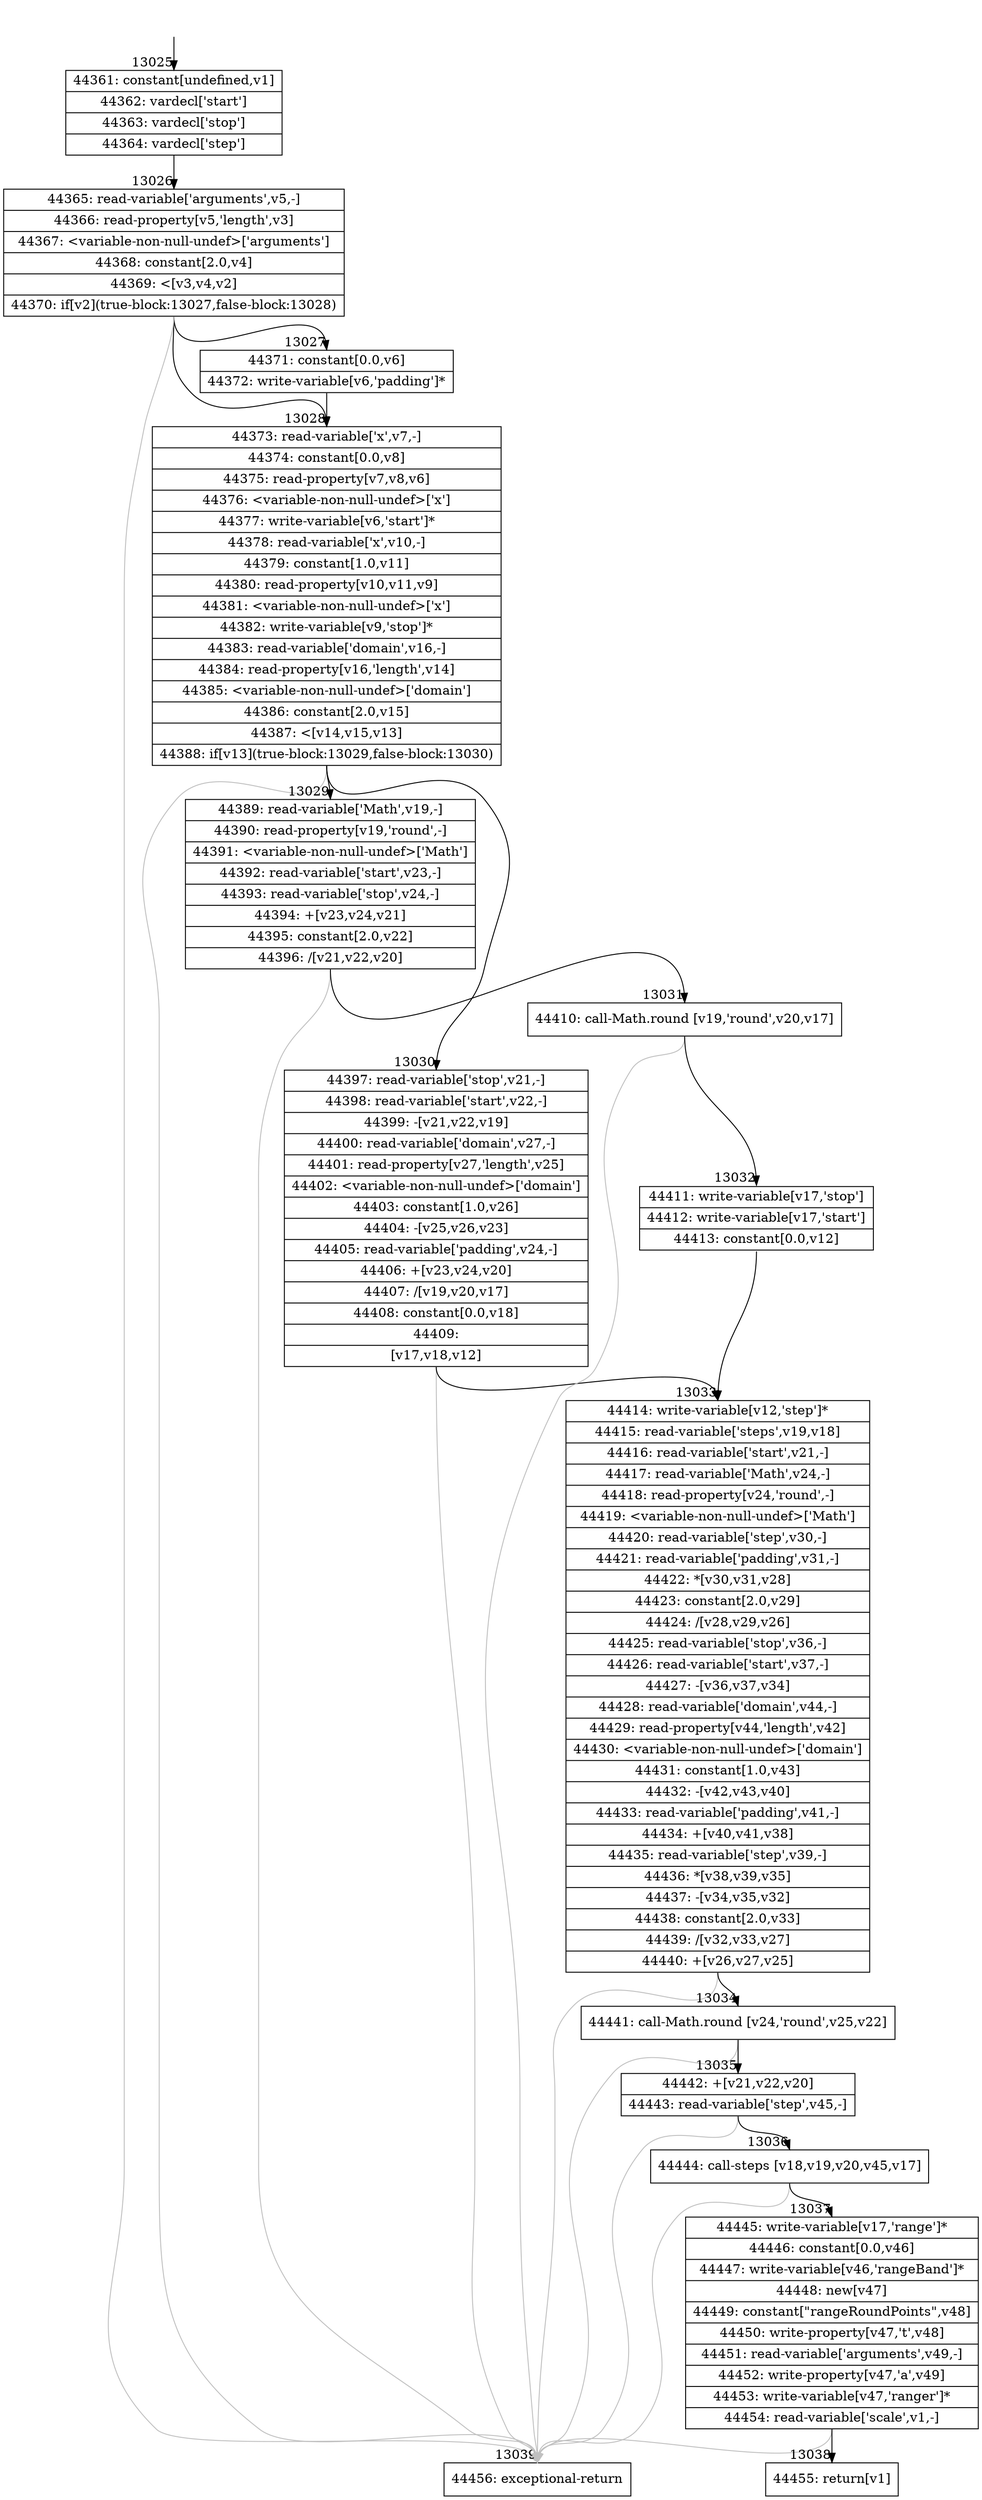 digraph {
rankdir="TD"
BB_entry1208[shape=none,label=""];
BB_entry1208 -> BB13025 [tailport=s, headport=n, headlabel="    13025"]
BB13025 [shape=record label="{44361: constant[undefined,v1]|44362: vardecl['start']|44363: vardecl['stop']|44364: vardecl['step']}" ] 
BB13025 -> BB13026 [tailport=s, headport=n, headlabel="      13026"]
BB13026 [shape=record label="{44365: read-variable['arguments',v5,-]|44366: read-property[v5,'length',v3]|44367: \<variable-non-null-undef\>['arguments']|44368: constant[2.0,v4]|44369: \<[v3,v4,v2]|44370: if[v2](true-block:13027,false-block:13028)}" ] 
BB13026 -> BB13027 [tailport=s, headport=n, headlabel="      13027"]
BB13026 -> BB13028 [tailport=s, headport=n, headlabel="      13028"]
BB13026 -> BB13039 [tailport=s, headport=n, color=gray, headlabel="      13039"]
BB13027 [shape=record label="{44371: constant[0.0,v6]|44372: write-variable[v6,'padding']*}" ] 
BB13027 -> BB13028 [tailport=s, headport=n]
BB13028 [shape=record label="{44373: read-variable['x',v7,-]|44374: constant[0.0,v8]|44375: read-property[v7,v8,v6]|44376: \<variable-non-null-undef\>['x']|44377: write-variable[v6,'start']*|44378: read-variable['x',v10,-]|44379: constant[1.0,v11]|44380: read-property[v10,v11,v9]|44381: \<variable-non-null-undef\>['x']|44382: write-variable[v9,'stop']*|44383: read-variable['domain',v16,-]|44384: read-property[v16,'length',v14]|44385: \<variable-non-null-undef\>['domain']|44386: constant[2.0,v15]|44387: \<[v14,v15,v13]|44388: if[v13](true-block:13029,false-block:13030)}" ] 
BB13028 -> BB13029 [tailport=s, headport=n, headlabel="      13029"]
BB13028 -> BB13030 [tailport=s, headport=n, headlabel="      13030"]
BB13028 -> BB13039 [tailport=s, headport=n, color=gray]
BB13029 [shape=record label="{44389: read-variable['Math',v19,-]|44390: read-property[v19,'round',-]|44391: \<variable-non-null-undef\>['Math']|44392: read-variable['start',v23,-]|44393: read-variable['stop',v24,-]|44394: +[v23,v24,v21]|44395: constant[2.0,v22]|44396: /[v21,v22,v20]}" ] 
BB13029 -> BB13031 [tailport=s, headport=n, headlabel="      13031"]
BB13029 -> BB13039 [tailport=s, headport=n, color=gray]
BB13030 [shape=record label="{44397: read-variable['stop',v21,-]|44398: read-variable['start',v22,-]|44399: -[v21,v22,v19]|44400: read-variable['domain',v27,-]|44401: read-property[v27,'length',v25]|44402: \<variable-non-null-undef\>['domain']|44403: constant[1.0,v26]|44404: -[v25,v26,v23]|44405: read-variable['padding',v24,-]|44406: +[v23,v24,v20]|44407: /[v19,v20,v17]|44408: constant[0.0,v18]|44409: |[v17,v18,v12]}" ] 
BB13030 -> BB13033 [tailport=s, headport=n, headlabel="      13033"]
BB13030 -> BB13039 [tailport=s, headport=n, color=gray]
BB13031 [shape=record label="{44410: call-Math.round [v19,'round',v20,v17]}" ] 
BB13031 -> BB13032 [tailport=s, headport=n, headlabel="      13032"]
BB13031 -> BB13039 [tailport=s, headport=n, color=gray]
BB13032 [shape=record label="{44411: write-variable[v17,'stop']|44412: write-variable[v17,'start']|44413: constant[0.0,v12]}" ] 
BB13032 -> BB13033 [tailport=s, headport=n]
BB13033 [shape=record label="{44414: write-variable[v12,'step']*|44415: read-variable['steps',v19,v18]|44416: read-variable['start',v21,-]|44417: read-variable['Math',v24,-]|44418: read-property[v24,'round',-]|44419: \<variable-non-null-undef\>['Math']|44420: read-variable['step',v30,-]|44421: read-variable['padding',v31,-]|44422: *[v30,v31,v28]|44423: constant[2.0,v29]|44424: /[v28,v29,v26]|44425: read-variable['stop',v36,-]|44426: read-variable['start',v37,-]|44427: -[v36,v37,v34]|44428: read-variable['domain',v44,-]|44429: read-property[v44,'length',v42]|44430: \<variable-non-null-undef\>['domain']|44431: constant[1.0,v43]|44432: -[v42,v43,v40]|44433: read-variable['padding',v41,-]|44434: +[v40,v41,v38]|44435: read-variable['step',v39,-]|44436: *[v38,v39,v35]|44437: -[v34,v35,v32]|44438: constant[2.0,v33]|44439: /[v32,v33,v27]|44440: +[v26,v27,v25]}" ] 
BB13033 -> BB13034 [tailport=s, headport=n, headlabel="      13034"]
BB13033 -> BB13039 [tailport=s, headport=n, color=gray]
BB13034 [shape=record label="{44441: call-Math.round [v24,'round',v25,v22]}" ] 
BB13034 -> BB13035 [tailport=s, headport=n, headlabel="      13035"]
BB13034 -> BB13039 [tailport=s, headport=n, color=gray]
BB13035 [shape=record label="{44442: +[v21,v22,v20]|44443: read-variable['step',v45,-]}" ] 
BB13035 -> BB13036 [tailport=s, headport=n, headlabel="      13036"]
BB13035 -> BB13039 [tailport=s, headport=n, color=gray]
BB13036 [shape=record label="{44444: call-steps [v18,v19,v20,v45,v17]}" ] 
BB13036 -> BB13037 [tailport=s, headport=n, headlabel="      13037"]
BB13036 -> BB13039 [tailport=s, headport=n, color=gray]
BB13037 [shape=record label="{44445: write-variable[v17,'range']*|44446: constant[0.0,v46]|44447: write-variable[v46,'rangeBand']*|44448: new[v47]|44449: constant[\"rangeRoundPoints\",v48]|44450: write-property[v47,'t',v48]|44451: read-variable['arguments',v49,-]|44452: write-property[v47,'a',v49]|44453: write-variable[v47,'ranger']*|44454: read-variable['scale',v1,-]}" ] 
BB13037 -> BB13038 [tailport=s, headport=n, headlabel="      13038"]
BB13037 -> BB13039 [tailport=s, headport=n, color=gray]
BB13038 [shape=record label="{44455: return[v1]}" ] 
BB13039 [shape=record label="{44456: exceptional-return}" ] 
//#$~ 7763
}
